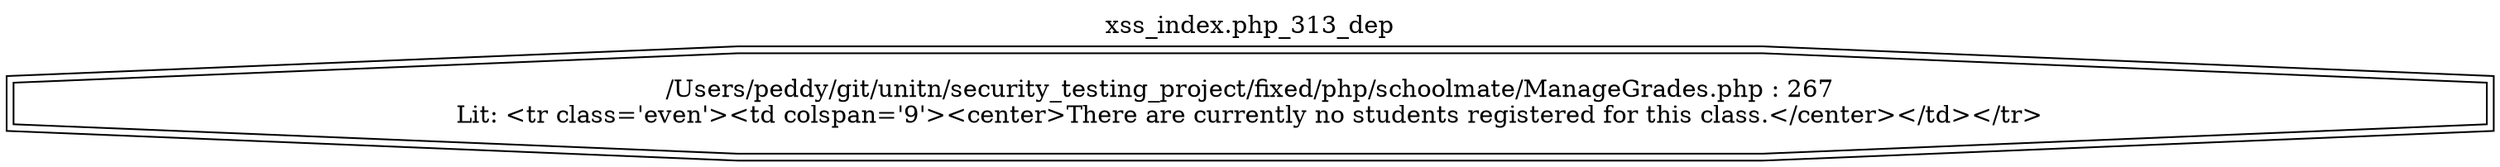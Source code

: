 digraph cfg {
  label="xss_index.php_313_dep";
  labelloc=t;
  n1 [shape=doubleoctagon, label="/Users/peddy/git/unitn/security_testing_project/fixed/php/schoolmate/ManageGrades.php : 267\nLit: <tr class='even'><td colspan='9'><center>There are currently no students registered for this class.</center></td></tr>\n"];
}
